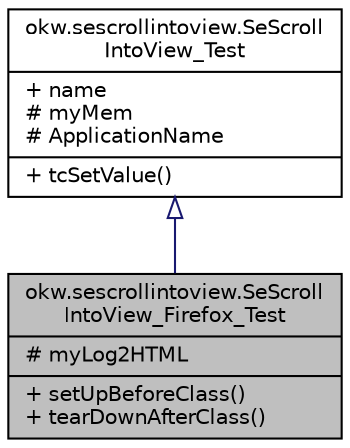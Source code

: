 digraph "okw.sescrollintoview.SeScrollIntoView_Firefox_Test"
{
 // INTERACTIVE_SVG=YES
 // LATEX_PDF_SIZE
  edge [fontname="Helvetica",fontsize="10",labelfontname="Helvetica",labelfontsize="10"];
  node [fontname="Helvetica",fontsize="10",shape=record];
  Node1 [label="{okw.sescrollintoview.SeScroll\lIntoView_Firefox_Test\n|# myLog2HTML\l|+ setUpBeforeClass()\l+ tearDownAfterClass()\l}",height=0.2,width=0.4,color="black", fillcolor="grey75", style="filled", fontcolor="black",tooltip=" "];
  Node2 -> Node1 [dir="back",color="midnightblue",fontsize="10",style="solid",arrowtail="onormal",fontname="Helvetica"];
  Node2 [label="{okw.sescrollintoview.SeScroll\lIntoView_Test\n|+ name\l# myMem\l# ApplicationName\l|+ tcSetValue()\l}",height=0.2,width=0.4,color="black", fillcolor="white", style="filled",URL="$classokw_1_1sescrollintoview_1_1_se_scroll_into_view___test.html",tooltip=" "];
}
